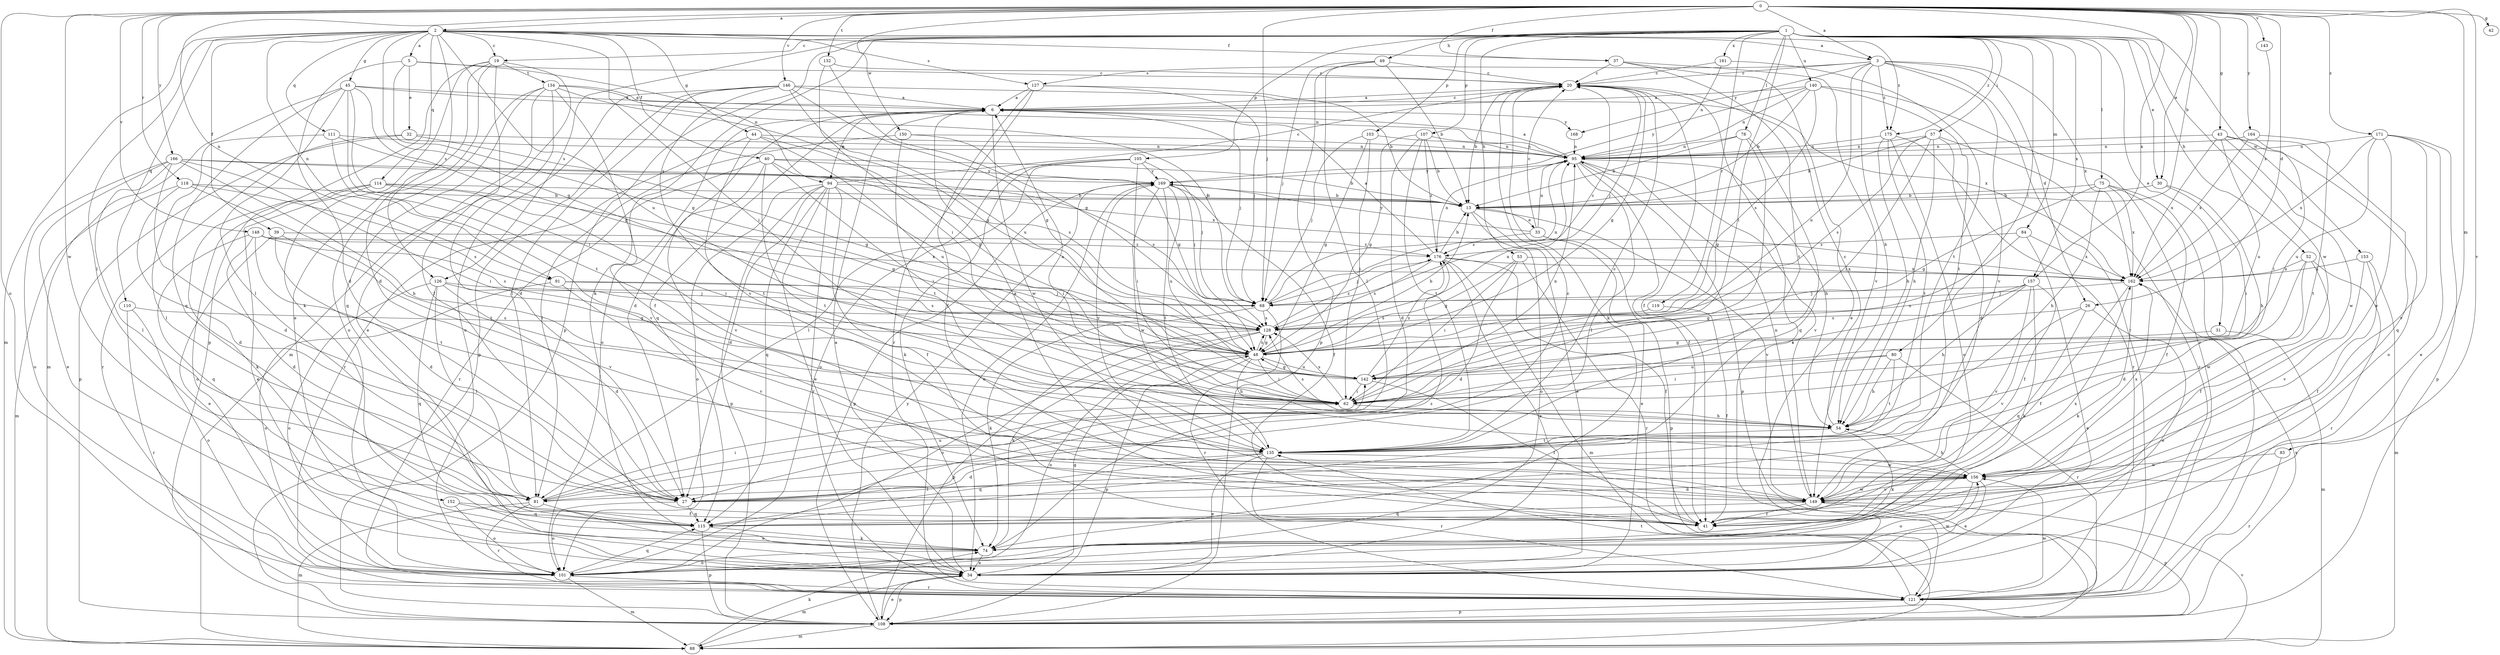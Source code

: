 strict digraph  {
0;
1;
2;
3;
5;
6;
13;
19;
20;
26;
27;
30;
31;
32;
33;
34;
37;
39;
40;
41;
42;
43;
44;
45;
48;
49;
52;
53;
54;
57;
62;
68;
74;
75;
78;
80;
81;
83;
84;
88;
91;
94;
95;
101;
103;
105;
107;
108;
110;
111;
114;
115;
118;
119;
121;
126;
127;
128;
132;
134;
135;
140;
142;
143;
146;
148;
149;
150;
152;
153;
156;
157;
161;
162;
164;
166;
168;
169;
171;
175;
176;
0 -> 2  [label=a];
0 -> 3  [label=a];
0 -> 13  [label=b];
0 -> 26  [label=d];
0 -> 30  [label=e];
0 -> 37  [label=f];
0 -> 42  [label=g];
0 -> 43  [label=g];
0 -> 68  [label=j];
0 -> 83  [label=m];
0 -> 91  [label=n];
0 -> 101  [label=o];
0 -> 118  [label=r];
0 -> 132  [label=t];
0 -> 143  [label=v];
0 -> 146  [label=v];
0 -> 148  [label=v];
0 -> 149  [label=v];
0 -> 150  [label=w];
0 -> 152  [label=w];
0 -> 157  [label=x];
0 -> 164  [label=y];
0 -> 166  [label=y];
0 -> 171  [label=z];
1 -> 19  [label=c];
1 -> 30  [label=e];
1 -> 31  [label=e];
1 -> 49  [label=h];
1 -> 52  [label=h];
1 -> 53  [label=h];
1 -> 57  [label=i];
1 -> 62  [label=i];
1 -> 74  [label=k];
1 -> 75  [label=l];
1 -> 78  [label=l];
1 -> 80  [label=l];
1 -> 84  [label=m];
1 -> 103  [label=p];
1 -> 105  [label=p];
1 -> 107  [label=p];
1 -> 108  [label=p];
1 -> 119  [label=r];
1 -> 126  [label=s];
1 -> 140  [label=u];
1 -> 153  [label=w];
1 -> 156  [label=w];
1 -> 157  [label=x];
1 -> 161  [label=x];
1 -> 175  [label=z];
2 -> 3  [label=a];
2 -> 5  [label=a];
2 -> 19  [label=c];
2 -> 37  [label=f];
2 -> 39  [label=f];
2 -> 40  [label=f];
2 -> 44  [label=g];
2 -> 45  [label=g];
2 -> 48  [label=g];
2 -> 62  [label=i];
2 -> 81  [label=l];
2 -> 88  [label=m];
2 -> 91  [label=n];
2 -> 110  [label=q];
2 -> 111  [label=q];
2 -> 114  [label=q];
2 -> 126  [label=s];
2 -> 127  [label=s];
2 -> 142  [label=u];
2 -> 175  [label=z];
3 -> 20  [label=c];
3 -> 26  [label=d];
3 -> 54  [label=h];
3 -> 121  [label=r];
3 -> 127  [label=s];
3 -> 142  [label=u];
3 -> 149  [label=v];
3 -> 162  [label=x];
3 -> 168  [label=y];
3 -> 175  [label=z];
5 -> 20  [label=c];
5 -> 27  [label=d];
5 -> 32  [label=e];
5 -> 48  [label=g];
5 -> 94  [label=n];
6 -> 20  [label=c];
6 -> 27  [label=d];
6 -> 68  [label=j];
6 -> 94  [label=n];
6 -> 101  [label=o];
6 -> 115  [label=q];
6 -> 156  [label=w];
6 -> 168  [label=y];
13 -> 33  [label=e];
13 -> 34  [label=e];
13 -> 101  [label=o];
13 -> 149  [label=v];
19 -> 27  [label=d];
19 -> 34  [label=e];
19 -> 41  [label=f];
19 -> 74  [label=k];
19 -> 88  [label=m];
19 -> 108  [label=p];
19 -> 134  [label=t];
20 -> 6  [label=a];
20 -> 13  [label=b];
20 -> 41  [label=f];
20 -> 48  [label=g];
20 -> 68  [label=j];
20 -> 74  [label=k];
26 -> 34  [label=e];
26 -> 115  [label=q];
26 -> 128  [label=s];
26 -> 149  [label=v];
27 -> 20  [label=c];
27 -> 101  [label=o];
27 -> 115  [label=q];
30 -> 13  [label=b];
30 -> 54  [label=h];
30 -> 62  [label=i];
31 -> 48  [label=g];
31 -> 88  [label=m];
32 -> 48  [label=g];
32 -> 95  [label=n];
32 -> 108  [label=p];
32 -> 121  [label=r];
33 -> 20  [label=c];
33 -> 34  [label=e];
33 -> 95  [label=n];
33 -> 108  [label=p];
33 -> 169  [label=y];
33 -> 176  [label=z];
34 -> 6  [label=a];
34 -> 48  [label=g];
34 -> 88  [label=m];
34 -> 108  [label=p];
37 -> 20  [label=c];
37 -> 34  [label=e];
37 -> 135  [label=t];
37 -> 149  [label=v];
39 -> 27  [label=d];
39 -> 34  [label=e];
39 -> 149  [label=v];
39 -> 176  [label=z];
40 -> 13  [label=b];
40 -> 62  [label=i];
40 -> 121  [label=r];
40 -> 128  [label=s];
40 -> 135  [label=t];
40 -> 149  [label=v];
40 -> 169  [label=y];
41 -> 162  [label=x];
43 -> 95  [label=n];
43 -> 101  [label=o];
43 -> 115  [label=q];
43 -> 142  [label=u];
43 -> 156  [label=w];
43 -> 162  [label=x];
44 -> 48  [label=g];
44 -> 95  [label=n];
44 -> 121  [label=r];
44 -> 135  [label=t];
44 -> 142  [label=u];
45 -> 6  [label=a];
45 -> 48  [label=g];
45 -> 62  [label=i];
45 -> 81  [label=l];
45 -> 88  [label=m];
45 -> 95  [label=n];
45 -> 115  [label=q];
45 -> 135  [label=t];
48 -> 13  [label=b];
48 -> 54  [label=h];
48 -> 62  [label=i];
48 -> 95  [label=n];
48 -> 101  [label=o];
48 -> 108  [label=p];
48 -> 128  [label=s];
48 -> 142  [label=u];
49 -> 13  [label=b];
49 -> 20  [label=c];
49 -> 68  [label=j];
49 -> 81  [label=l];
49 -> 108  [label=p];
52 -> 27  [label=d];
52 -> 41  [label=f];
52 -> 121  [label=r];
52 -> 156  [label=w];
52 -> 162  [label=x];
53 -> 27  [label=d];
53 -> 48  [label=g];
53 -> 62  [label=i];
53 -> 121  [label=r];
53 -> 162  [label=x];
54 -> 20  [label=c];
54 -> 74  [label=k];
54 -> 128  [label=s];
54 -> 135  [label=t];
57 -> 13  [label=b];
57 -> 27  [label=d];
57 -> 54  [label=h];
57 -> 62  [label=i];
57 -> 95  [label=n];
57 -> 121  [label=r];
57 -> 128  [label=s];
62 -> 6  [label=a];
62 -> 54  [label=h];
62 -> 95  [label=n];
62 -> 128  [label=s];
68 -> 20  [label=c];
68 -> 74  [label=k];
68 -> 95  [label=n];
68 -> 121  [label=r];
68 -> 128  [label=s];
74 -> 34  [label=e];
74 -> 101  [label=o];
74 -> 176  [label=z];
75 -> 13  [label=b];
75 -> 41  [label=f];
75 -> 48  [label=g];
75 -> 54  [label=h];
75 -> 121  [label=r];
75 -> 162  [label=x];
78 -> 13  [label=b];
78 -> 48  [label=g];
78 -> 62  [label=i];
78 -> 95  [label=n];
78 -> 115  [label=q];
80 -> 54  [label=h];
80 -> 62  [label=i];
80 -> 121  [label=r];
80 -> 135  [label=t];
80 -> 142  [label=u];
81 -> 34  [label=e];
81 -> 62  [label=i];
81 -> 88  [label=m];
81 -> 121  [label=r];
81 -> 142  [label=u];
83 -> 121  [label=r];
83 -> 156  [label=w];
84 -> 41  [label=f];
84 -> 142  [label=u];
84 -> 162  [label=x];
84 -> 176  [label=z];
88 -> 74  [label=k];
88 -> 149  [label=v];
91 -> 68  [label=j];
91 -> 101  [label=o];
91 -> 128  [label=s];
91 -> 149  [label=v];
94 -> 13  [label=b];
94 -> 20  [label=c];
94 -> 27  [label=d];
94 -> 34  [label=e];
94 -> 41  [label=f];
94 -> 62  [label=i];
94 -> 101  [label=o];
94 -> 108  [label=p];
94 -> 115  [label=q];
94 -> 121  [label=r];
95 -> 6  [label=a];
95 -> 41  [label=f];
95 -> 54  [label=h];
95 -> 81  [label=l];
95 -> 108  [label=p];
95 -> 149  [label=v];
95 -> 169  [label=y];
101 -> 88  [label=m];
101 -> 115  [label=q];
101 -> 121  [label=r];
101 -> 156  [label=w];
103 -> 48  [label=g];
103 -> 62  [label=i];
103 -> 68  [label=j];
103 -> 95  [label=n];
105 -> 62  [label=i];
105 -> 68  [label=j];
105 -> 74  [label=k];
105 -> 81  [label=l];
105 -> 101  [label=o];
105 -> 169  [label=y];
107 -> 13  [label=b];
107 -> 27  [label=d];
107 -> 48  [label=g];
107 -> 95  [label=n];
107 -> 135  [label=t];
107 -> 176  [label=z];
108 -> 34  [label=e];
108 -> 88  [label=m];
108 -> 162  [label=x];
108 -> 169  [label=y];
110 -> 101  [label=o];
110 -> 121  [label=r];
110 -> 128  [label=s];
111 -> 81  [label=l];
111 -> 95  [label=n];
111 -> 128  [label=s];
111 -> 149  [label=v];
114 -> 13  [label=b];
114 -> 34  [label=e];
114 -> 48  [label=g];
114 -> 62  [label=i];
114 -> 74  [label=k];
114 -> 101  [label=o];
115 -> 74  [label=k];
115 -> 108  [label=p];
118 -> 13  [label=b];
118 -> 27  [label=d];
118 -> 88  [label=m];
118 -> 128  [label=s];
118 -> 135  [label=t];
119 -> 41  [label=f];
119 -> 128  [label=s];
121 -> 20  [label=c];
121 -> 108  [label=p];
121 -> 135  [label=t];
121 -> 156  [label=w];
126 -> 27  [label=d];
126 -> 48  [label=g];
126 -> 68  [label=j];
126 -> 81  [label=l];
126 -> 101  [label=o];
126 -> 115  [label=q];
127 -> 6  [label=a];
127 -> 13  [label=b];
127 -> 41  [label=f];
127 -> 68  [label=j];
127 -> 121  [label=r];
128 -> 48  [label=g];
128 -> 74  [label=k];
128 -> 101  [label=o];
128 -> 108  [label=p];
128 -> 176  [label=z];
132 -> 20  [label=c];
132 -> 48  [label=g];
132 -> 62  [label=i];
134 -> 6  [label=a];
134 -> 27  [label=d];
134 -> 34  [label=e];
134 -> 41  [label=f];
134 -> 48  [label=g];
134 -> 68  [label=j];
134 -> 101  [label=o];
134 -> 115  [label=q];
135 -> 20  [label=c];
135 -> 27  [label=d];
135 -> 34  [label=e];
135 -> 115  [label=q];
135 -> 121  [label=r];
135 -> 156  [label=w];
135 -> 169  [label=y];
140 -> 6  [label=a];
140 -> 13  [label=b];
140 -> 95  [label=n];
140 -> 121  [label=r];
140 -> 128  [label=s];
140 -> 135  [label=t];
140 -> 169  [label=y];
142 -> 41  [label=f];
142 -> 48  [label=g];
142 -> 62  [label=i];
142 -> 176  [label=z];
143 -> 162  [label=x];
146 -> 6  [label=a];
146 -> 48  [label=g];
146 -> 81  [label=l];
146 -> 101  [label=o];
146 -> 108  [label=p];
146 -> 142  [label=u];
146 -> 149  [label=v];
146 -> 162  [label=x];
148 -> 27  [label=d];
148 -> 115  [label=q];
148 -> 128  [label=s];
148 -> 135  [label=t];
148 -> 162  [label=x];
148 -> 176  [label=z];
149 -> 41  [label=f];
149 -> 95  [label=n];
149 -> 108  [label=p];
149 -> 115  [label=q];
149 -> 156  [label=w];
150 -> 48  [label=g];
150 -> 81  [label=l];
150 -> 95  [label=n];
150 -> 135  [label=t];
152 -> 41  [label=f];
152 -> 101  [label=o];
152 -> 115  [label=q];
153 -> 41  [label=f];
153 -> 88  [label=m];
153 -> 149  [label=v];
153 -> 162  [label=x];
156 -> 6  [label=a];
156 -> 27  [label=d];
156 -> 34  [label=e];
156 -> 54  [label=h];
156 -> 81  [label=l];
156 -> 101  [label=o];
156 -> 149  [label=v];
156 -> 162  [label=x];
157 -> 34  [label=e];
157 -> 48  [label=g];
157 -> 54  [label=h];
157 -> 62  [label=i];
157 -> 68  [label=j];
157 -> 74  [label=k];
157 -> 149  [label=v];
161 -> 20  [label=c];
161 -> 95  [label=n];
161 -> 135  [label=t];
162 -> 41  [label=f];
162 -> 68  [label=j];
162 -> 74  [label=k];
164 -> 62  [label=i];
164 -> 95  [label=n];
164 -> 135  [label=t];
164 -> 162  [label=x];
166 -> 27  [label=d];
166 -> 34  [label=e];
166 -> 54  [label=h];
166 -> 62  [label=i];
166 -> 81  [label=l];
166 -> 101  [label=o];
166 -> 162  [label=x];
166 -> 169  [label=y];
168 -> 95  [label=n];
169 -> 13  [label=b];
169 -> 34  [label=e];
169 -> 41  [label=f];
169 -> 68  [label=j];
169 -> 108  [label=p];
169 -> 135  [label=t];
169 -> 142  [label=u];
169 -> 156  [label=w];
171 -> 34  [label=e];
171 -> 95  [label=n];
171 -> 108  [label=p];
171 -> 142  [label=u];
171 -> 149  [label=v];
171 -> 156  [label=w];
171 -> 162  [label=x];
175 -> 54  [label=h];
175 -> 95  [label=n];
175 -> 101  [label=o];
175 -> 121  [label=r];
175 -> 135  [label=t];
176 -> 6  [label=a];
176 -> 13  [label=b];
176 -> 34  [label=e];
176 -> 41  [label=f];
176 -> 68  [label=j];
176 -> 88  [label=m];
176 -> 95  [label=n];
176 -> 128  [label=s];
176 -> 162  [label=x];
}
